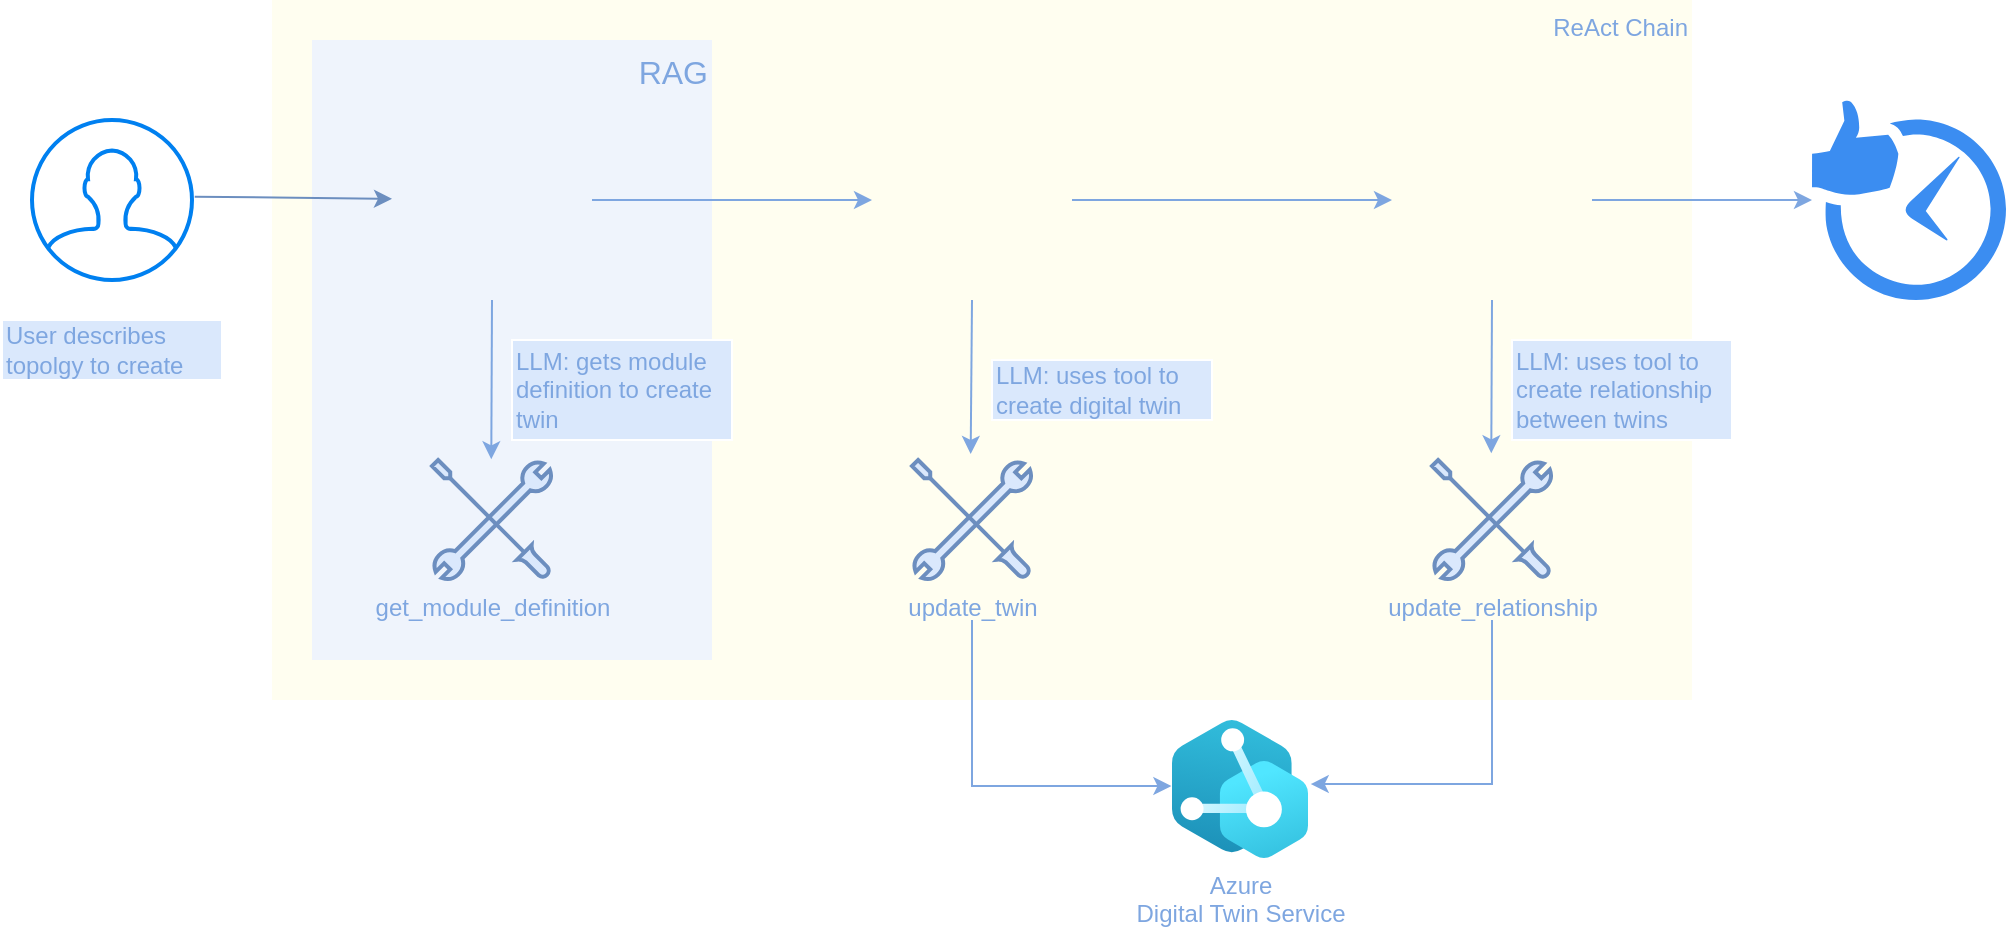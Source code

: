 <mxfile version="24.6.2" type="github">
  <diagram name="Page-1" id="N7xHK8N1toNeXz8DujmT">
    <mxGraphModel dx="1365" dy="800" grid="1" gridSize="10" guides="1" tooltips="1" connect="1" arrows="1" fold="1" page="1" pageScale="1" pageWidth="1169" pageHeight="827" math="0" shadow="0">
      <root>
        <mxCell id="0" />
        <mxCell id="1" parent="0" />
        <mxCell id="E44fEDclXEfQBoyx3x5H-21" value="ReAct Chain" style="rounded=0;whiteSpace=wrap;html=1;fillColor=#FFFEF0;strokeColor=none;fontColor=#7EA6E0;verticalAlign=top;align=right;" vertex="1" parent="1">
          <mxGeometry x="170" y="30" width="710" height="350" as="geometry" />
        </mxCell>
        <mxCell id="E44fEDclXEfQBoyx3x5H-4" value="&lt;font style=&quot;font-size: 16px;&quot;&gt;RAG&lt;/font&gt;" style="rounded=0;whiteSpace=wrap;html=1;fillColor=#EFF4FC;strokeColor=none;horizontal=1;verticalAlign=top;align=right;fontColor=#7EA6E0;" vertex="1" parent="1">
          <mxGeometry x="190" y="50" width="200" height="310" as="geometry" />
        </mxCell>
        <mxCell id="E44fEDclXEfQBoyx3x5H-1" value="get_module_definition" style="html=1;verticalLabelPosition=bottom;align=center;labelBackgroundColor=none;verticalAlign=top;strokeWidth=2;strokeColor=#6c8ebf;shadow=0;dashed=0;shape=mxgraph.ios7.icons.tools;pointerEvents=1;fillColor=#dae8fc;fontColor=#7EA6E0;" vertex="1" parent="1">
          <mxGeometry x="250" y="260" width="60" height="60" as="geometry" />
        </mxCell>
        <mxCell id="E44fEDclXEfQBoyx3x5H-2" value="" style="shape=image;html=1;verticalAlign=top;verticalLabelPosition=bottom;labelBackgroundColor=#ffffff;imageAspect=0;aspect=fixed;image=https://cdn1.iconfinder.com/data/icons/unicons-line-vol-1/24/brain-128.png;strokeWidth=0;" vertex="1" parent="1">
          <mxGeometry x="230" y="80" width="100" height="100" as="geometry" />
        </mxCell>
        <mxCell id="E44fEDclXEfQBoyx3x5H-5" value="" style="html=1;verticalLabelPosition=bottom;align=center;labelBackgroundColor=#ffffff;verticalAlign=top;strokeWidth=2;strokeColor=#0080F0;shadow=0;dashed=0;shape=mxgraph.ios7.icons.user;" vertex="1" parent="1">
          <mxGeometry x="50" y="90" width="80" height="80" as="geometry" />
        </mxCell>
        <mxCell id="E44fEDclXEfQBoyx3x5H-6" value="" style="endArrow=classic;html=1;rounded=0;exitX=1.017;exitY=0.479;exitDx=0;exitDy=0;exitPerimeter=0;fillColor=#dae8fc;strokeColor=#6c8ebf;" edge="1" parent="1" source="E44fEDclXEfQBoyx3x5H-5" target="E44fEDclXEfQBoyx3x5H-2">
          <mxGeometry width="50" height="50" relative="1" as="geometry">
            <mxPoint x="560" y="370" as="sourcePoint" />
            <mxPoint x="610" y="320" as="targetPoint" />
          </mxGeometry>
        </mxCell>
        <mxCell id="E44fEDclXEfQBoyx3x5H-7" value="" style="endArrow=classic;html=1;rounded=0;exitX=1;exitY=0.5;exitDx=0;exitDy=0;entryX=0;entryY=0.5;entryDx=0;entryDy=0;strokeColor=#7EA6E0;" edge="1" parent="1" source="E44fEDclXEfQBoyx3x5H-2" target="E44fEDclXEfQBoyx3x5H-8">
          <mxGeometry width="50" height="50" relative="1" as="geometry">
            <mxPoint x="480" y="150" as="sourcePoint" />
            <mxPoint x="490" y="130" as="targetPoint" />
          </mxGeometry>
        </mxCell>
        <mxCell id="E44fEDclXEfQBoyx3x5H-8" value="" style="shape=image;html=1;verticalAlign=top;verticalLabelPosition=bottom;labelBackgroundColor=#ffffff;imageAspect=0;aspect=fixed;image=https://cdn1.iconfinder.com/data/icons/unicons-line-vol-1/24/brain-128.png;strokeWidth=0;" vertex="1" parent="1">
          <mxGeometry x="470" y="80" width="100" height="100" as="geometry" />
        </mxCell>
        <mxCell id="E44fEDclXEfQBoyx3x5H-9" value="update_twin" style="html=1;verticalLabelPosition=bottom;align=center;labelBackgroundColor=none;verticalAlign=top;strokeWidth=2;strokeColor=#6c8ebf;shadow=0;dashed=0;shape=mxgraph.ios7.icons.tools;pointerEvents=1;fillColor=#dae8fc;fontColor=#7EA6E0;" vertex="1" parent="1">
          <mxGeometry x="490" y="260" width="60" height="60" as="geometry" />
        </mxCell>
        <mxCell id="E44fEDclXEfQBoyx3x5H-10" value="Azure&lt;br&gt;Digital Twin Service" style="image;aspect=fixed;html=1;points=[];align=center;fontSize=12;image=img/lib/azure2/internet_of_things/Digital_Twins.svg;fontColor=#7EA6E0;" vertex="1" parent="1">
          <mxGeometry x="620" y="390" width="68" height="69" as="geometry" />
        </mxCell>
        <mxCell id="E44fEDclXEfQBoyx3x5H-11" value="" style="endArrow=classic;html=1;rounded=0;exitX=0.5;exitY=1;exitDx=0;exitDy=0;entryX=0.489;entryY=-0.05;entryDx=0;entryDy=0;entryPerimeter=0;strokeColor=#7EA6E0;" edge="1" parent="1" source="E44fEDclXEfQBoyx3x5H-8" target="E44fEDclXEfQBoyx3x5H-9">
          <mxGeometry width="50" height="50" relative="1" as="geometry">
            <mxPoint x="490" y="300" as="sourcePoint" />
            <mxPoint x="540" y="250" as="targetPoint" />
          </mxGeometry>
        </mxCell>
        <mxCell id="E44fEDclXEfQBoyx3x5H-12" value="" style="endArrow=classic;html=1;rounded=0;exitX=0.5;exitY=1;exitDx=0;exitDy=0;entryX=0.494;entryY=-0.006;entryDx=0;entryDy=0;entryPerimeter=0;strokeColor=#7EA6E0;" edge="1" parent="1" source="E44fEDclXEfQBoyx3x5H-2" target="E44fEDclXEfQBoyx3x5H-1">
          <mxGeometry width="50" height="50" relative="1" as="geometry">
            <mxPoint x="490" y="300" as="sourcePoint" />
            <mxPoint x="540" y="250" as="targetPoint" />
          </mxGeometry>
        </mxCell>
        <mxCell id="E44fEDclXEfQBoyx3x5H-13" value="" style="endArrow=classic;html=1;rounded=0;entryX=-0.005;entryY=0.483;entryDx=0;entryDy=0;entryPerimeter=0;edgeStyle=orthogonalEdgeStyle;strokeColor=#7EA6E0;" edge="1" parent="1" target="E44fEDclXEfQBoyx3x5H-10">
          <mxGeometry width="50" height="50" relative="1" as="geometry">
            <mxPoint x="520" y="340" as="sourcePoint" />
            <mxPoint x="540" y="330" as="targetPoint" />
            <Array as="points">
              <mxPoint x="520" y="423" />
              <mxPoint x="620" y="423" />
            </Array>
          </mxGeometry>
        </mxCell>
        <mxCell id="E44fEDclXEfQBoyx3x5H-14" value="" style="shape=image;html=1;verticalAlign=top;verticalLabelPosition=bottom;labelBackgroundColor=#ffffff;imageAspect=0;aspect=fixed;image=https://cdn1.iconfinder.com/data/icons/unicons-line-vol-1/24/brain-128.png;strokeWidth=0;" vertex="1" parent="1">
          <mxGeometry x="730" y="80" width="100" height="100" as="geometry" />
        </mxCell>
        <mxCell id="E44fEDclXEfQBoyx3x5H-15" value="" style="endArrow=classic;html=1;rounded=0;entryX=0;entryY=0.5;entryDx=0;entryDy=0;exitX=1;exitY=0.5;exitDx=0;exitDy=0;strokeColor=#7EA6E0;" edge="1" parent="1" source="E44fEDclXEfQBoyx3x5H-8" target="E44fEDclXEfQBoyx3x5H-14">
          <mxGeometry width="50" height="50" relative="1" as="geometry">
            <mxPoint x="490" y="220" as="sourcePoint" />
            <mxPoint x="540" y="170" as="targetPoint" />
          </mxGeometry>
        </mxCell>
        <mxCell id="E44fEDclXEfQBoyx3x5H-16" value="update_relationship" style="html=1;verticalLabelPosition=bottom;align=center;labelBackgroundColor=none;verticalAlign=top;strokeWidth=2;strokeColor=#6c8ebf;shadow=0;dashed=0;shape=mxgraph.ios7.icons.tools;pointerEvents=1;fillColor=#dae8fc;fontColor=#7EA6E0;" vertex="1" parent="1">
          <mxGeometry x="750" y="260" width="60" height="60" as="geometry" />
        </mxCell>
        <mxCell id="E44fEDclXEfQBoyx3x5H-17" value="" style="endArrow=classic;html=1;rounded=0;exitX=0.5;exitY=1;exitDx=0;exitDy=0;entryX=0.494;entryY=-0.056;entryDx=0;entryDy=0;entryPerimeter=0;strokeColor=#7EA6E0;" edge="1" parent="1" source="E44fEDclXEfQBoyx3x5H-14" target="E44fEDclXEfQBoyx3x5H-16">
          <mxGeometry width="50" height="50" relative="1" as="geometry">
            <mxPoint x="700" y="260" as="sourcePoint" />
            <mxPoint x="750" y="210" as="targetPoint" />
          </mxGeometry>
        </mxCell>
        <mxCell id="E44fEDclXEfQBoyx3x5H-18" value="" style="endArrow=classic;html=1;rounded=0;entryX=1.02;entryY=0.464;entryDx=0;entryDy=0;entryPerimeter=0;edgeStyle=orthogonalEdgeStyle;strokeColor=#7EA6E0;" edge="1" parent="1" target="E44fEDclXEfQBoyx3x5H-10">
          <mxGeometry width="50" height="50" relative="1" as="geometry">
            <mxPoint x="780" y="340" as="sourcePoint" />
            <mxPoint x="710" y="330" as="targetPoint" />
            <Array as="points">
              <mxPoint x="780" y="422" />
            </Array>
          </mxGeometry>
        </mxCell>
        <mxCell id="E44fEDclXEfQBoyx3x5H-19" value="" style="sketch=0;html=1;aspect=fixed;strokeColor=none;shadow=0;fillColor=#3B8DF1;verticalAlign=top;labelPosition=center;verticalLabelPosition=bottom;shape=mxgraph.gcp2.social_media_time" vertex="1" parent="1">
          <mxGeometry x="940" y="80" width="97" height="100" as="geometry" />
        </mxCell>
        <mxCell id="E44fEDclXEfQBoyx3x5H-20" value="" style="endArrow=classic;html=1;rounded=0;exitX=1;exitY=0.5;exitDx=0;exitDy=0;strokeColor=#7EA6E0;" edge="1" parent="1" source="E44fEDclXEfQBoyx3x5H-14" target="E44fEDclXEfQBoyx3x5H-19">
          <mxGeometry width="50" height="50" relative="1" as="geometry">
            <mxPoint x="870" y="220" as="sourcePoint" />
            <mxPoint x="920" y="170" as="targetPoint" />
          </mxGeometry>
        </mxCell>
        <mxCell id="E44fEDclXEfQBoyx3x5H-22" value="User describes topolgy to create" style="text;html=1;align=left;verticalAlign=middle;whiteSpace=wrap;rounded=0;fillColor=#dae8fc;strokeColor=#FFFFFF;fontColor=#7EA6E0;" vertex="1" parent="1">
          <mxGeometry x="35" y="190" width="110" height="30" as="geometry" />
        </mxCell>
        <mxCell id="E44fEDclXEfQBoyx3x5H-24" value="LLM: gets module definition to create twin&amp;nbsp;" style="text;html=1;align=left;verticalAlign=middle;whiteSpace=wrap;rounded=0;strokeColor=#FFFFFF;fillColor=#dae8fc;fontColor=#7EA6E0;" vertex="1" parent="1">
          <mxGeometry x="290" y="200" width="110" height="50" as="geometry" />
        </mxCell>
        <mxCell id="E44fEDclXEfQBoyx3x5H-25" value="LLM: uses tool to create digital twin" style="text;html=1;align=left;verticalAlign=middle;whiteSpace=wrap;rounded=0;strokeColor=#FFFFFF;fillColor=#dae8fc;fontColor=#7EA6E0;" vertex="1" parent="1">
          <mxGeometry x="530" y="210" width="110" height="30" as="geometry" />
        </mxCell>
        <mxCell id="E44fEDclXEfQBoyx3x5H-26" value="LLM: uses tool to create relationship between twins" style="text;html=1;align=left;verticalAlign=middle;whiteSpace=wrap;rounded=0;strokeColor=#FFFFFF;fillColor=#dae8fc;fontColor=#7EA6E0;" vertex="1" parent="1">
          <mxGeometry x="790" y="200" width="110" height="50" as="geometry" />
        </mxCell>
      </root>
    </mxGraphModel>
  </diagram>
</mxfile>
